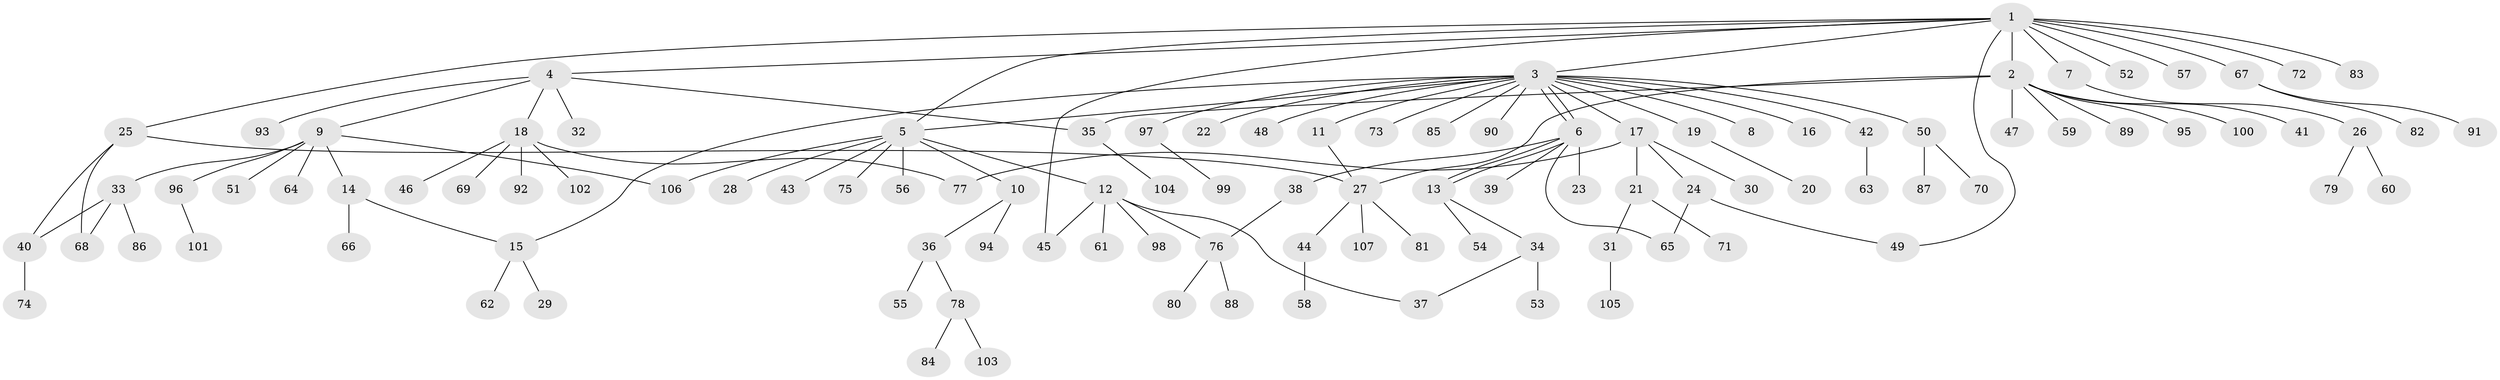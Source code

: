 // coarse degree distribution, {12: 0.01282051282051282, 8: 0.02564102564102564, 17: 0.01282051282051282, 5: 0.0641025641025641, 7: 0.01282051282051282, 2: 0.19230769230769232, 6: 0.02564102564102564, 4: 0.02564102564102564, 3: 0.0641025641025641, 1: 0.5641025641025641}
// Generated by graph-tools (version 1.1) at 2025/23/03/03/25 07:23:53]
// undirected, 107 vertices, 122 edges
graph export_dot {
graph [start="1"]
  node [color=gray90,style=filled];
  1;
  2;
  3;
  4;
  5;
  6;
  7;
  8;
  9;
  10;
  11;
  12;
  13;
  14;
  15;
  16;
  17;
  18;
  19;
  20;
  21;
  22;
  23;
  24;
  25;
  26;
  27;
  28;
  29;
  30;
  31;
  32;
  33;
  34;
  35;
  36;
  37;
  38;
  39;
  40;
  41;
  42;
  43;
  44;
  45;
  46;
  47;
  48;
  49;
  50;
  51;
  52;
  53;
  54;
  55;
  56;
  57;
  58;
  59;
  60;
  61;
  62;
  63;
  64;
  65;
  66;
  67;
  68;
  69;
  70;
  71;
  72;
  73;
  74;
  75;
  76;
  77;
  78;
  79;
  80;
  81;
  82;
  83;
  84;
  85;
  86;
  87;
  88;
  89;
  90;
  91;
  92;
  93;
  94;
  95;
  96;
  97;
  98;
  99;
  100;
  101;
  102;
  103;
  104;
  105;
  106;
  107;
  1 -- 2;
  1 -- 3;
  1 -- 4;
  1 -- 5;
  1 -- 7;
  1 -- 25;
  1 -- 45;
  1 -- 49;
  1 -- 52;
  1 -- 57;
  1 -- 67;
  1 -- 72;
  1 -- 83;
  2 -- 27;
  2 -- 35;
  2 -- 41;
  2 -- 47;
  2 -- 59;
  2 -- 89;
  2 -- 95;
  2 -- 100;
  3 -- 5;
  3 -- 6;
  3 -- 6;
  3 -- 8;
  3 -- 11;
  3 -- 15;
  3 -- 16;
  3 -- 17;
  3 -- 19;
  3 -- 22;
  3 -- 42;
  3 -- 48;
  3 -- 50;
  3 -- 73;
  3 -- 85;
  3 -- 90;
  3 -- 97;
  4 -- 9;
  4 -- 18;
  4 -- 32;
  4 -- 35;
  4 -- 93;
  5 -- 10;
  5 -- 12;
  5 -- 28;
  5 -- 43;
  5 -- 56;
  5 -- 75;
  5 -- 106;
  6 -- 13;
  6 -- 13;
  6 -- 23;
  6 -- 38;
  6 -- 39;
  6 -- 65;
  7 -- 26;
  9 -- 14;
  9 -- 33;
  9 -- 51;
  9 -- 64;
  9 -- 96;
  9 -- 106;
  10 -- 36;
  10 -- 94;
  11 -- 27;
  12 -- 37;
  12 -- 45;
  12 -- 61;
  12 -- 76;
  12 -- 98;
  13 -- 34;
  13 -- 54;
  14 -- 15;
  14 -- 66;
  15 -- 29;
  15 -- 62;
  17 -- 21;
  17 -- 24;
  17 -- 30;
  17 -- 77;
  18 -- 46;
  18 -- 69;
  18 -- 77;
  18 -- 92;
  18 -- 102;
  19 -- 20;
  21 -- 31;
  21 -- 71;
  24 -- 49;
  24 -- 65;
  25 -- 27;
  25 -- 40;
  25 -- 68;
  26 -- 60;
  26 -- 79;
  27 -- 44;
  27 -- 81;
  27 -- 107;
  31 -- 105;
  33 -- 40;
  33 -- 68;
  33 -- 86;
  34 -- 37;
  34 -- 53;
  35 -- 104;
  36 -- 55;
  36 -- 78;
  38 -- 76;
  40 -- 74;
  42 -- 63;
  44 -- 58;
  50 -- 70;
  50 -- 87;
  67 -- 82;
  67 -- 91;
  76 -- 80;
  76 -- 88;
  78 -- 84;
  78 -- 103;
  96 -- 101;
  97 -- 99;
}

